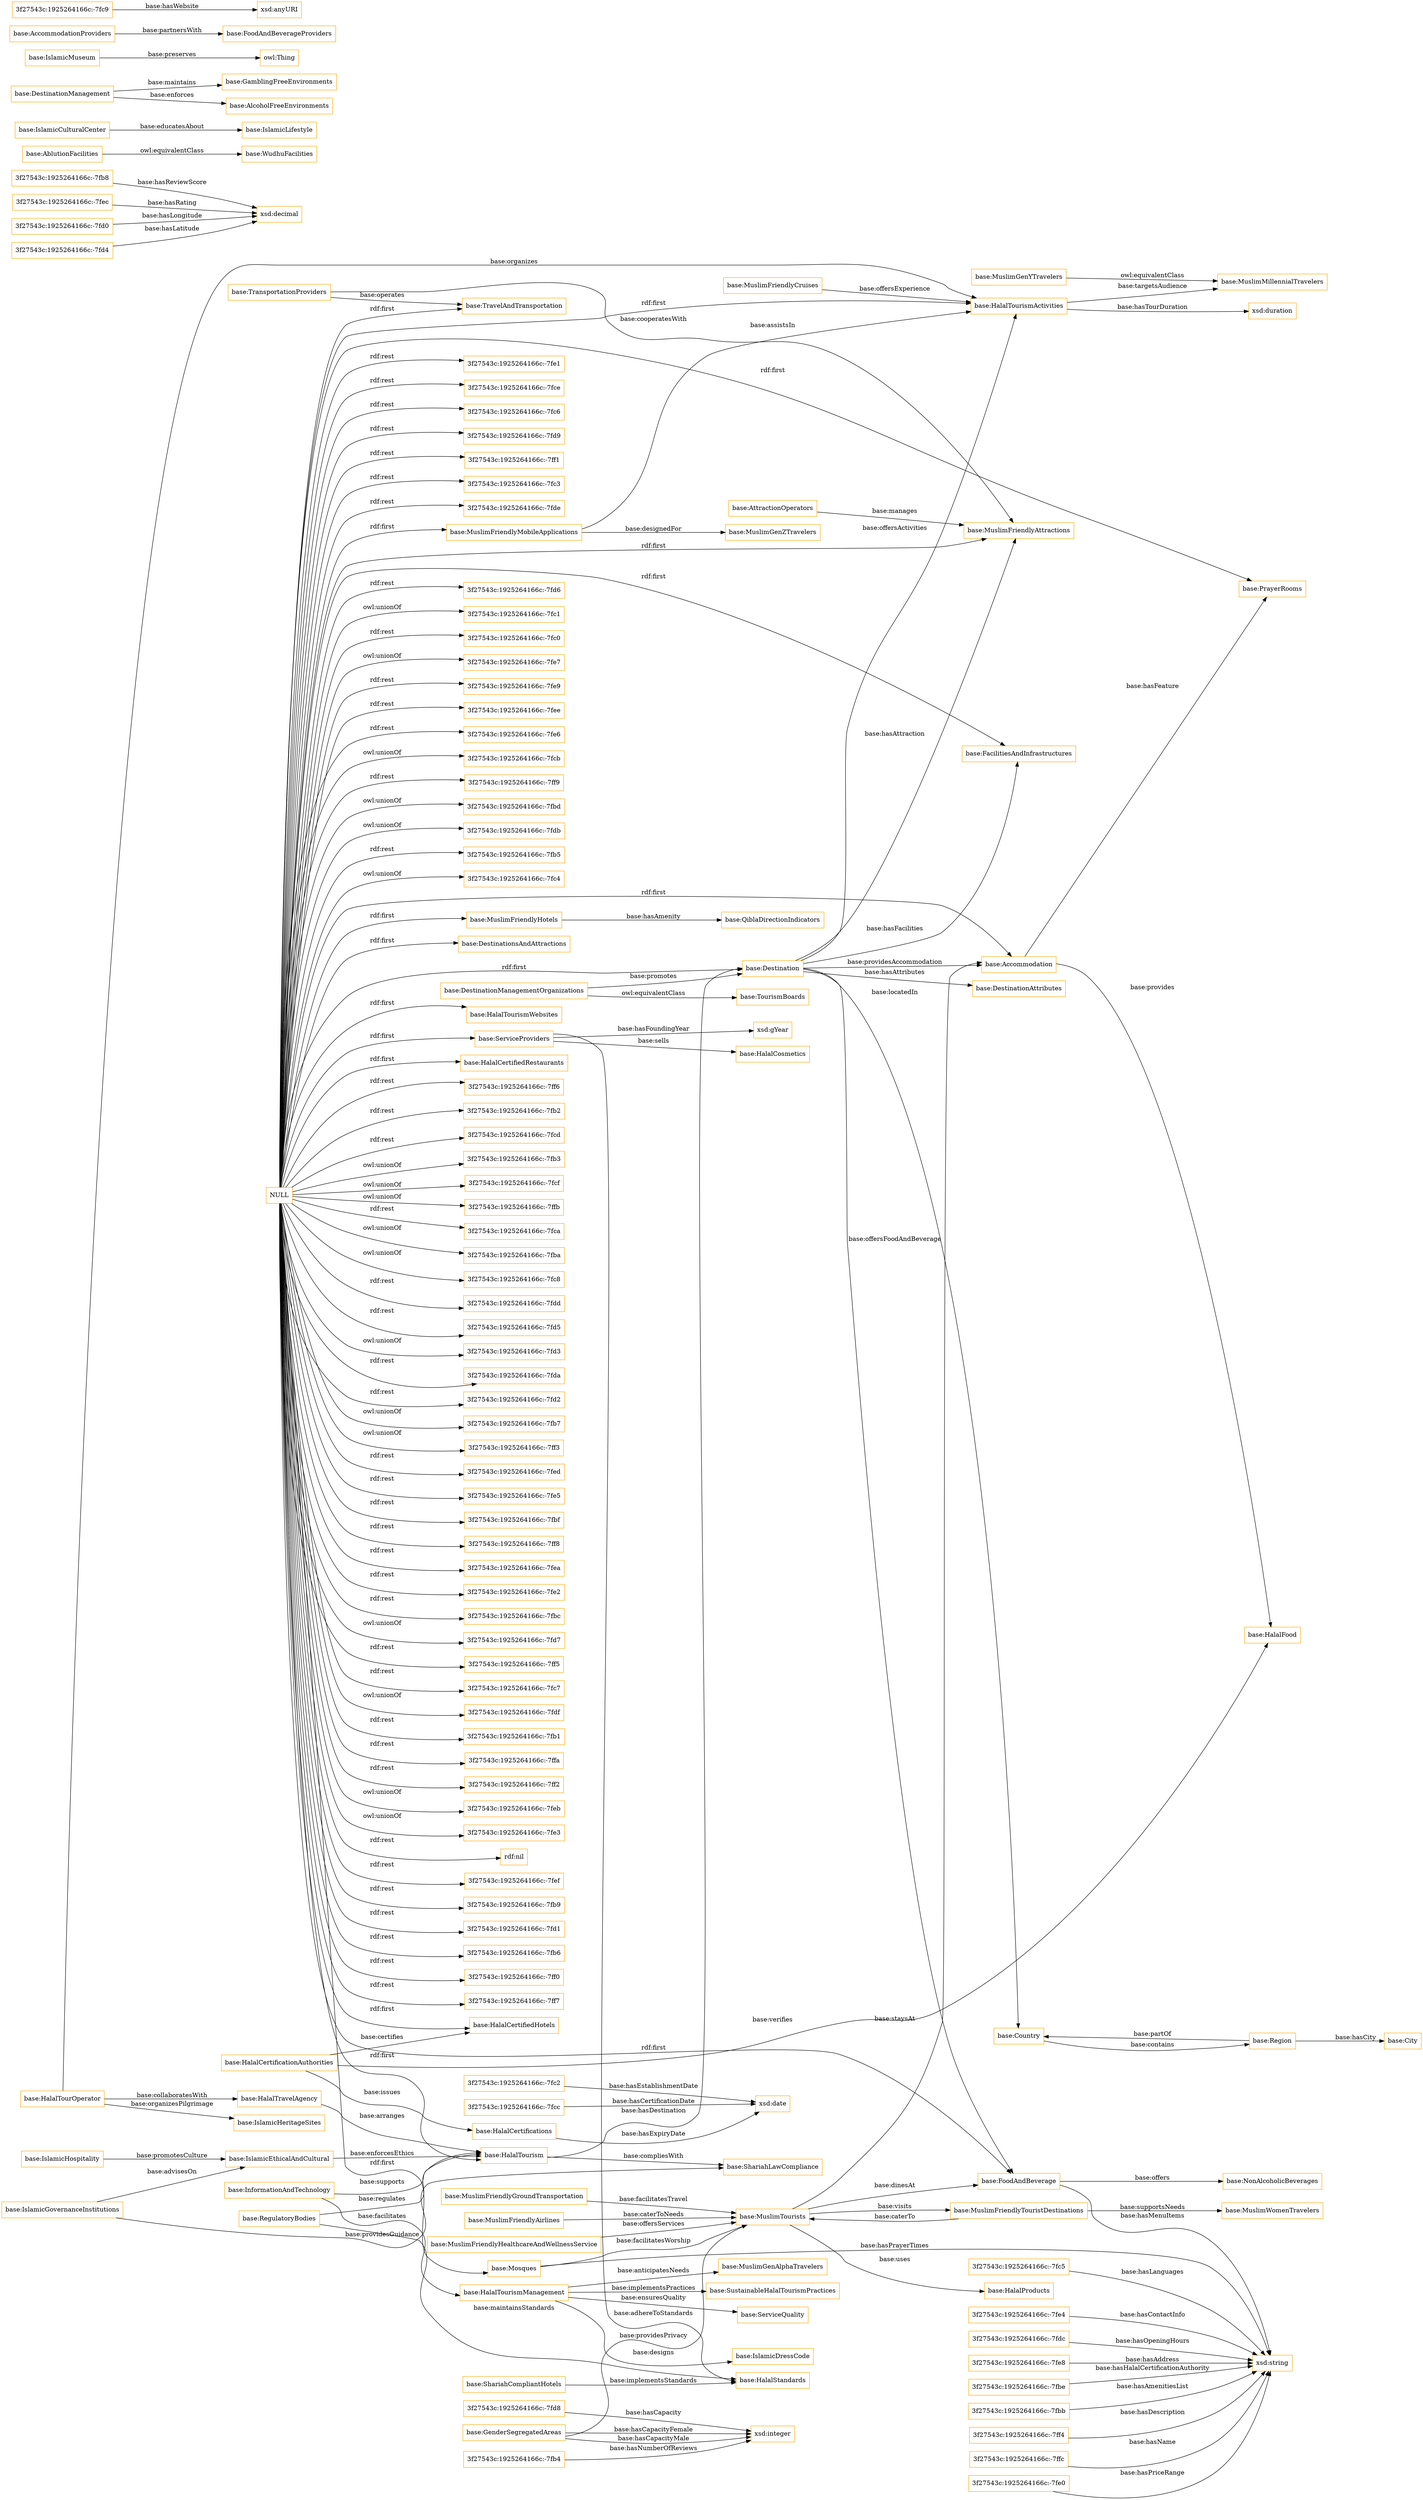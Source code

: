 digraph ar2dtool_diagram { 
rankdir=LR;
size="1501"
node [shape = rectangle, color="orange"]; "base:MuslimFriendlyCruises" "base:IslamicHeritageSites" "3f27543c:1925264166c:-7fb8" "base:PrayerRooms" "base:Country" "base:FoodAndBeverage" "3f27543c:1925264166c:-7fe8" "base:HalalTourismActivities" "base:MuslimMillennialTravelers" "base:MuslimGenAlphaTravelers" "base:DestinationManagementOrganizations" "base:Destination" "3f27543c:1925264166c:-7fcc" "base:DestinationsAndAttractions" "base:FacilitiesAndInfrastructures" "3f27543c:1925264166c:-7fec" "3f27543c:1925264166c:-7fc2" "base:SustainableHalalTourismPractices" "base:HalalFood" "base:AblutionFacilities" "base:Mosques" "base:TourismBoards" "base:MuslimFriendlyAttractions" "3f27543c:1925264166c:-7fd8" "base:MuslimFriendlyHotels" "base:WudhuFacilities" "base:IslamicGovernanceInstitutions" "base:ServiceQuality" "base:IslamicEthicalAndCultural" "base:HalalCertifications" "base:InformationAndTechnology" "3f27543c:1925264166c:-7ff4" "base:ShariahCompliantHotels" "base:HalalCertificationAuthorities" "base:MuslimWomenTravelers" "base:HalalTourOperator" "base:ShariahLawCompliance" "base:MuslimGenYTravelers" "base:MuslimFriendlyGroundTransportation" "base:HalalTravelAgency" "base:IslamicLifestyle" "base:DestinationManagement" "3f27543c:1925264166c:-7ffc" "base:GamblingFreeEnvironments" "base:IslamicMuseum" "base:GenderSegregatedAreas" "base:City" "3f27543c:1925264166c:-7fe0" "base:AttractionOperators" "base:HalalTourismWebsites" "base:QiblaDirectionIndicators" "base:MuslimFriendlyMobileApplications" "base:MuslimTourists" "base:DestinationAttributes" "3f27543c:1925264166c:-7fc5" "base:MuslimFriendlyAirlines" "base:HalalTourismManagement" "3f27543c:1925264166c:-7fbe" "3f27543c:1925264166c:-7fb4" "base:NonAlcoholicBeverages" "base:IslamicHospitality" "base:HalalProducts" "base:AlcoholFreeEnvironments" "base:Region" "base:MuslimGenZTravelers" "3f27543c:1925264166c:-7fe4" "base:Accommodation" "base:HalalCertifiedHotels" "base:MuslimFriendlyHealthcareAndWellnessService" "base:FoodAndBeverageProviders" "base:TransportationProviders" "base:IslamicDressCode" "base:HalalCosmetics" "3f27543c:1925264166c:-7fdc" "base:AccommodationProviders" "3f27543c:1925264166c:-7fbb" "base:MuslimFriendlyTouristDestinations" "3f27543c:1925264166c:-7fd0" "base:HalalTourism" "3f27543c:1925264166c:-7fd4" "base:TravelAndTransportation" "base:IslamicCulturalCenter" "base:HalalStandards" "base:HalalCertifiedRestaurants" "base:ServiceProviders" "3f27543c:1925264166c:-7fc9" "base:RegulatoryBodies" ; /*classes style*/
	"base:AblutionFacilities" -> "base:WudhuFacilities" [ label = "owl:equivalentClass" ];
	"NULL" -> "base:Accommodation" [ label = "rdf:first" ];
	"NULL" -> "3f27543c:1925264166c:-7ff6" [ label = "rdf:rest" ];
	"NULL" -> "3f27543c:1925264166c:-7fb2" [ label = "rdf:rest" ];
	"NULL" -> "base:FoodAndBeverage" [ label = "rdf:first" ];
	"NULL" -> "3f27543c:1925264166c:-7fcd" [ label = "rdf:rest" ];
	"NULL" -> "3f27543c:1925264166c:-7fb3" [ label = "owl:unionOf" ];
	"NULL" -> "base:TravelAndTransportation" [ label = "rdf:first" ];
	"NULL" -> "3f27543c:1925264166c:-7fcf" [ label = "owl:unionOf" ];
	"NULL" -> "3f27543c:1925264166c:-7ffb" [ label = "owl:unionOf" ];
	"NULL" -> "3f27543c:1925264166c:-7fca" [ label = "rdf:rest" ];
	"NULL" -> "3f27543c:1925264166c:-7fba" [ label = "owl:unionOf" ];
	"NULL" -> "base:MuslimFriendlyMobileApplications" [ label = "rdf:first" ];
	"NULL" -> "3f27543c:1925264166c:-7fc8" [ label = "owl:unionOf" ];
	"NULL" -> "3f27543c:1925264166c:-7fdd" [ label = "rdf:rest" ];
	"NULL" -> "3f27543c:1925264166c:-7fd5" [ label = "rdf:rest" ];
	"NULL" -> "3f27543c:1925264166c:-7fd3" [ label = "owl:unionOf" ];
	"NULL" -> "3f27543c:1925264166c:-7fda" [ label = "rdf:rest" ];
	"NULL" -> "3f27543c:1925264166c:-7fd2" [ label = "rdf:rest" ];
	"NULL" -> "3f27543c:1925264166c:-7fb7" [ label = "owl:unionOf" ];
	"NULL" -> "3f27543c:1925264166c:-7ff3" [ label = "owl:unionOf" ];
	"NULL" -> "3f27543c:1925264166c:-7fed" [ label = "rdf:rest" ];
	"NULL" -> "3f27543c:1925264166c:-7fe5" [ label = "rdf:rest" ];
	"NULL" -> "3f27543c:1925264166c:-7fbf" [ label = "rdf:rest" ];
	"NULL" -> "base:HalalTourismActivities" [ label = "rdf:first" ];
	"NULL" -> "base:HalalCertifiedRestaurants" [ label = "rdf:first" ];
	"NULL" -> "3f27543c:1925264166c:-7ff8" [ label = "rdf:rest" ];
	"NULL" -> "3f27543c:1925264166c:-7fea" [ label = "rdf:rest" ];
	"NULL" -> "3f27543c:1925264166c:-7fe2" [ label = "rdf:rest" ];
	"NULL" -> "3f27543c:1925264166c:-7fbc" [ label = "rdf:rest" ];
	"NULL" -> "3f27543c:1925264166c:-7fd7" [ label = "owl:unionOf" ];
	"NULL" -> "3f27543c:1925264166c:-7ff5" [ label = "rdf:rest" ];
	"NULL" -> "3f27543c:1925264166c:-7fc7" [ label = "rdf:rest" ];
	"NULL" -> "3f27543c:1925264166c:-7fdf" [ label = "owl:unionOf" ];
	"NULL" -> "3f27543c:1925264166c:-7fb1" [ label = "rdf:rest" ];
	"NULL" -> "3f27543c:1925264166c:-7ffa" [ label = "rdf:rest" ];
	"NULL" -> "3f27543c:1925264166c:-7ff2" [ label = "rdf:rest" ];
	"NULL" -> "3f27543c:1925264166c:-7feb" [ label = "owl:unionOf" ];
	"NULL" -> "3f27543c:1925264166c:-7fe3" [ label = "owl:unionOf" ];
	"NULL" -> "base:FacilitiesAndInfrastructures" [ label = "rdf:first" ];
	"NULL" -> "base:Destination" [ label = "rdf:first" ];
	"NULL" -> "rdf:nil" [ label = "rdf:rest" ];
	"NULL" -> "3f27543c:1925264166c:-7fef" [ label = "rdf:rest" ];
	"NULL" -> "3f27543c:1925264166c:-7fb9" [ label = "rdf:rest" ];
	"NULL" -> "3f27543c:1925264166c:-7fd1" [ label = "rdf:rest" ];
	"NULL" -> "3f27543c:1925264166c:-7fb6" [ label = "rdf:rest" ];
	"NULL" -> "3f27543c:1925264166c:-7ff0" [ label = "rdf:rest" ];
	"NULL" -> "base:PrayerRooms" [ label = "rdf:first" ];
	"NULL" -> "base:HalalTourismWebsites" [ label = "rdf:first" ];
	"NULL" -> "base:MuslimFriendlyHotels" [ label = "rdf:first" ];
	"NULL" -> "3f27543c:1925264166c:-7ff7" [ label = "rdf:rest" ];
	"NULL" -> "base:HalalCertifiedHotels" [ label = "rdf:first" ];
	"NULL" -> "3f27543c:1925264166c:-7fe1" [ label = "rdf:rest" ];
	"NULL" -> "3f27543c:1925264166c:-7fce" [ label = "rdf:rest" ];
	"NULL" -> "3f27543c:1925264166c:-7fc6" [ label = "rdf:rest" ];
	"NULL" -> "base:ServiceProviders" [ label = "rdf:first" ];
	"NULL" -> "3f27543c:1925264166c:-7fd9" [ label = "rdf:rest" ];
	"NULL" -> "3f27543c:1925264166c:-7ff1" [ label = "rdf:rest" ];
	"NULL" -> "3f27543c:1925264166c:-7fc3" [ label = "rdf:rest" ];
	"NULL" -> "3f27543c:1925264166c:-7fde" [ label = "rdf:rest" ];
	"NULL" -> "3f27543c:1925264166c:-7fd6" [ label = "rdf:rest" ];
	"NULL" -> "base:DestinationsAndAttractions" [ label = "rdf:first" ];
	"NULL" -> "3f27543c:1925264166c:-7fc1" [ label = "owl:unionOf" ];
	"NULL" -> "3f27543c:1925264166c:-7fc0" [ label = "rdf:rest" ];
	"NULL" -> "base:Mosques" [ label = "rdf:first" ];
	"NULL" -> "base:MuslimFriendlyAttractions" [ label = "rdf:first" ];
	"NULL" -> "3f27543c:1925264166c:-7fe7" [ label = "owl:unionOf" ];
	"NULL" -> "3f27543c:1925264166c:-7fe9" [ label = "rdf:rest" ];
	"NULL" -> "3f27543c:1925264166c:-7fee" [ label = "rdf:rest" ];
	"NULL" -> "3f27543c:1925264166c:-7fe6" [ label = "rdf:rest" ];
	"NULL" -> "3f27543c:1925264166c:-7fcb" [ label = "owl:unionOf" ];
	"NULL" -> "base:HalalTourism" [ label = "rdf:first" ];
	"NULL" -> "3f27543c:1925264166c:-7ff9" [ label = "rdf:rest" ];
	"NULL" -> "3f27543c:1925264166c:-7fbd" [ label = "owl:unionOf" ];
	"NULL" -> "3f27543c:1925264166c:-7fdb" [ label = "owl:unionOf" ];
	"NULL" -> "3f27543c:1925264166c:-7fb5" [ label = "rdf:rest" ];
	"NULL" -> "3f27543c:1925264166c:-7fc4" [ label = "owl:unionOf" ];
	"base:MuslimGenYTravelers" -> "base:MuslimMillennialTravelers" [ label = "owl:equivalentClass" ];
	"base:DestinationManagementOrganizations" -> "base:TourismBoards" [ label = "owl:equivalentClass" ];
	"base:ServiceProviders" -> "base:HalalCosmetics" [ label = "base:sells" ];
	"base:HalalTravelAgency" -> "base:HalalTourism" [ label = "base:arranges" ];
	"3f27543c:1925264166c:-7fe0" -> "xsd:string" [ label = "base:hasPriceRange" ];
	"3f27543c:1925264166c:-7ffc" -> "xsd:string" [ label = "base:hasName" ];
	"base:HalalCertificationAuthorities" -> "base:HalalCertifiedHotels" [ label = "base:certifies" ];
	"base:IslamicGovernanceInstitutions" -> "base:ShariahLawCompliance" [ label = "base:providesGuidance" ];
	"base:Destination" -> "base:HalalTourismActivities" [ label = "base:offersActivities" ];
	"base:MuslimTourists" -> "base:FoodAndBeverage" [ label = "base:dinesAt" ];
	"3f27543c:1925264166c:-7fc9" -> "xsd:anyURI" [ label = "base:hasWebsite" ];
	"3f27543c:1925264166c:-7fec" -> "xsd:decimal" [ label = "base:hasRating" ];
	"base:Mosques" -> "xsd:string" [ label = "base:hasPrayerTimes" ];
	"base:ServiceProviders" -> "base:HalalStandards" [ label = "base:adhereToStandards" ];
	"base:MuslimFriendlyMobileApplications" -> "base:HalalTourismActivities" [ label = "base:assistsIn" ];
	"3f27543c:1925264166c:-7fc5" -> "xsd:string" [ label = "base:hasLanguages" ];
	"3f27543c:1925264166c:-7ff4" -> "xsd:string" [ label = "base:hasDescription" ];
	"base:FoodAndBeverage" -> "base:NonAlcoholicBeverages" [ label = "base:offers" ];
	"base:ShariahCompliantHotels" -> "base:HalalStandards" [ label = "base:implementsStandards" ];
	"base:HalalTourismManagement" -> "base:IslamicDressCode" [ label = "base:designs" ];
	"3f27543c:1925264166c:-7fb8" -> "xsd:decimal" [ label = "base:hasReviewScore" ];
	"base:Region" -> "base:City" [ label = "base:hasCity" ];
	"base:MuslimFriendlyMobileApplications" -> "base:MuslimGenZTravelers" [ label = "base:designedFor" ];
	"3f27543c:1925264166c:-7fd8" -> "xsd:integer" [ label = "base:hasCapacity" ];
	"base:MuslimTourists" -> "base:HalalProducts" [ label = "base:uses" ];
	"base:Destination" -> "base:FoodAndBeverage" [ label = "base:offersFoodAndBeverage" ];
	"base:HalalTourismManagement" -> "base:SustainableHalalTourismPractices" [ label = "base:implementsPractices" ];
	"base:IslamicMuseum" -> "owl:Thing" [ label = "base:preserves" ];
	"3f27543c:1925264166c:-7fcc" -> "xsd:date" [ label = "base:hasCertificationDate" ];
	"base:Destination" -> "base:Accommodation" [ label = "base:providesAccommodation" ];
	"3f27543c:1925264166c:-7fd4" -> "xsd:decimal" [ label = "base:hasLatitude" ];
	"base:Accommodation" -> "base:HalalFood" [ label = "base:provides" ];
	"base:TransportationProviders" -> "base:TravelAndTransportation" [ label = "base:operates" ];
	"base:IslamicEthicalAndCultural" -> "base:HalalTourism" [ label = "base:enforcesEthics" ];
	"base:GenderSegregatedAreas" -> "xsd:integer" [ label = "base:hasCapacityMale" ];
	"base:MuslimFriendlyHotels" -> "base:QiblaDirectionIndicators" [ label = "base:hasAmenity" ];
	"base:GenderSegregatedAreas" -> "base:MuslimTourists" [ label = "base:providesPrivacy" ];
	"3f27543c:1925264166c:-7fb4" -> "xsd:integer" [ label = "base:hasNumberOfReviews" ];
	"base:Destination" -> "base:DestinationAttributes" [ label = "base:hasAttributes" ];
	"base:InformationAndTechnology" -> "base:HalalTourismManagement" [ label = "base:facilitates" ];
	"base:TransportationProviders" -> "base:MuslimFriendlyAttractions" [ label = "base:cooperatesWith" ];
	"base:HalalTourismActivities" -> "base:MuslimMillennialTravelers" [ label = "base:targetsAudience" ];
	"base:MuslimFriendlyTouristDestinations" -> "base:MuslimWomenTravelers" [ label = "base:supportsNeeds" ];
	"base:HalalTourOperator" -> "base:IslamicHeritageSites" [ label = "base:organizesPilgrimage" ];
	"base:Destination" -> "base:Country" [ label = "base:locatedIn" ];
	"base:MuslimFriendlyGroundTransportation" -> "base:MuslimTourists" [ label = "base:facilitatesTravel" ];
	"base:RegulatoryBodies" -> "base:HalalStandards" [ label = "base:maintainsStandards" ];
	"base:HalalTourismActivities" -> "xsd:duration" [ label = "base:hasTourDuration" ];
	"base:IslamicCulturalCenter" -> "base:IslamicLifestyle" [ label = "base:educatesAbout" ];
	"base:DestinationManagement" -> "base:AlcoholFreeEnvironments" [ label = "base:enforces" ];
	"3f27543c:1925264166c:-7fbe" -> "xsd:string" [ label = "base:hasHalalCertificationAuthority" ];
	"base:Mosques" -> "base:MuslimTourists" [ label = "base:facilitatesWorship" ];
	"base:Region" -> "base:Country" [ label = "base:partOf" ];
	"base:HalalCertifications" -> "xsd:date" [ label = "base:hasExpiryDate" ];
	"base:MuslimFriendlyHealthcareAndWellnessService" -> "base:MuslimTourists" [ label = "base:offersServices" ];
	"3f27543c:1925264166c:-7fbb" -> "xsd:string" [ label = "base:hasAmenitiesList" ];
	"3f27543c:1925264166c:-7fd0" -> "xsd:decimal" [ label = "base:hasLongitude" ];
	"base:AttractionOperators" -> "base:MuslimFriendlyAttractions" [ label = "base:manages" ];
	"base:Accommodation" -> "base:PrayerRooms" [ label = "base:hasFeature" ];
	"base:Destination" -> "base:FacilitiesAndInfrastructures" [ label = "base:hasFacilities" ];
	"base:DestinationManagement" -> "base:GamblingFreeEnvironments" [ label = "base:maintains" ];
	"base:MuslimFriendlyCruises" -> "base:HalalTourismActivities" [ label = "base:offersExperience" ];
	"base:ServiceProviders" -> "xsd:gYear" [ label = "base:hasFoundingYear" ];
	"base:HalalCertificationAuthorities" -> "base:HalalFood" [ label = "base:verifies" ];
	"3f27543c:1925264166c:-7fe8" -> "xsd:string" [ label = "base:hasAddress" ];
	"3f27543c:1925264166c:-7fdc" -> "xsd:string" [ label = "base:hasOpeningHours" ];
	"base:FoodAndBeverage" -> "xsd:string" [ label = "base:hasMenuItems" ];
	"base:MuslimFriendlyAirlines" -> "base:MuslimTourists" [ label = "base:caterToNeeds" ];
	"base:MuslimTourists" -> "base:MuslimFriendlyTouristDestinations" [ label = "base:visits" ];
	"base:Country" -> "base:Region" [ label = "base:contains" ];
	"base:Destination" -> "base:MuslimFriendlyAttractions" [ label = "base:hasAttraction" ];
	"base:HalalTourism" -> "base:ShariahLawCompliance" [ label = "base:compliesWith" ];
	"base:DestinationManagementOrganizations" -> "base:Destination" [ label = "base:promotes" ];
	"base:HalalTourismManagement" -> "base:MuslimGenAlphaTravelers" [ label = "base:anticipatesNeeds" ];
	"3f27543c:1925264166c:-7fc2" -> "xsd:date" [ label = "base:hasEstablishmentDate" ];
	"base:MuslimFriendlyTouristDestinations" -> "base:MuslimTourists" [ label = "base:caterTo" ];
	"base:HalalTourOperator" -> "base:HalalTourismActivities" [ label = "base:organizes" ];
	"base:IslamicGovernanceInstitutions" -> "base:IslamicEthicalAndCultural" [ label = "base:advisesOn" ];
	"base:HalalCertificationAuthorities" -> "base:HalalCertifications" [ label = "base:issues" ];
	"base:GenderSegregatedAreas" -> "xsd:integer" [ label = "base:hasCapacityFemale" ];
	"base:AccommodationProviders" -> "base:FoodAndBeverageProviders" [ label = "base:partnersWith" ];
	"base:MuslimTourists" -> "base:Accommodation" [ label = "base:staysAt" ];
	"base:InformationAndTechnology" -> "base:HalalTourism" [ label = "base:supports" ];
	"3f27543c:1925264166c:-7fe4" -> "xsd:string" [ label = "base:hasContactInfo" ];
	"base:HalalTourOperator" -> "base:HalalTravelAgency" [ label = "base:collaboratesWith" ];
	"base:IslamicHospitality" -> "base:IslamicEthicalAndCultural" [ label = "base:promotesCulture" ];
	"base:HalalTourismManagement" -> "base:ServiceQuality" [ label = "base:ensuresQuality" ];
	"base:HalalTourism" -> "base:Destination" [ label = "base:hasDestination" ];
	"base:RegulatoryBodies" -> "base:HalalTourism" [ label = "base:regulates" ];

}

